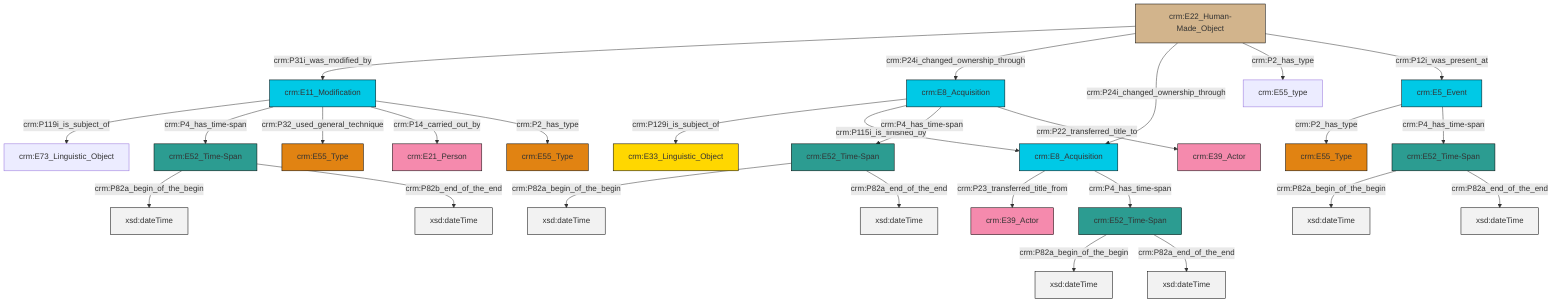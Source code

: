 graph TD
classDef Literal fill:#f2f2f2,stroke:#000000;
classDef CRM_Entity fill:#FFFFFF,stroke:#000000;
classDef Temporal_Entity fill:#00C9E6, stroke:#000000;
classDef Type fill:#E18312, stroke:#000000;
classDef Time-Span fill:#2C9C91, stroke:#000000;
classDef Appellation fill:#FFEB7F, stroke:#000000;
classDef Place fill:#008836, stroke:#000000;
classDef Persistent_Item fill:#B266B2, stroke:#000000;
classDef Conceptual_Object fill:#FFD700, stroke:#000000;
classDef Physical_Thing fill:#D2B48C, stroke:#000000;
classDef Actor fill:#f58aad, stroke:#000000;
classDef PC_Classes fill:#4ce600, stroke:#000000;
classDef Multi fill:#cccccc,stroke:#000000;

0["crm:E52_Time-Span"]:::Time-Span -->|crm:P82a_begin_of_the_begin| 1[xsd:dateTime]:::Literal
2["crm:E5_Event"]:::Temporal_Entity -->|crm:P2_has_type| 3["crm:E55_Type"]:::Type
8["crm:E22_Human-Made_Object"]:::Physical_Thing -->|crm:P31i_was_modified_by| 9["crm:E11_Modification"]:::Temporal_Entity
8["crm:E22_Human-Made_Object"]:::Physical_Thing -->|crm:P24i_changed_ownership_through| 12["crm:E8_Acquisition"]:::Temporal_Entity
9["crm:E11_Modification"]:::Temporal_Entity -->|crm:P119i_is_subject_of| 4["crm:E73_Linguistic_Object"]:::Default
0["crm:E52_Time-Span"]:::Time-Span -->|crm:P82a_end_of_the_end| 18[xsd:dateTime]:::Literal
12["crm:E8_Acquisition"]:::Temporal_Entity -->|crm:P129i_is_subject_of| 10["crm:E33_Linguistic_Object"]:::Conceptual_Object
9["crm:E11_Modification"]:::Temporal_Entity -->|crm:P4_has_time-span| 15["crm:E52_Time-Span"]:::Time-Span
13["crm:E8_Acquisition"]:::Temporal_Entity -->|crm:P23_transferred_title_from| 21["crm:E39_Actor"]:::Actor
12["crm:E8_Acquisition"]:::Temporal_Entity -->|crm:P115i_is_finished_by| 13["crm:E8_Acquisition"]:::Temporal_Entity
12["crm:E8_Acquisition"]:::Temporal_Entity -->|crm:P4_has_time-span| 23["crm:E52_Time-Span"]:::Time-Span
23["crm:E52_Time-Span"]:::Time-Span -->|crm:P82a_begin_of_the_begin| 24[xsd:dateTime]:::Literal
23["crm:E52_Time-Span"]:::Time-Span -->|crm:P82a_end_of_the_end| 29[xsd:dateTime]:::Literal
8["crm:E22_Human-Made_Object"]:::Physical_Thing -->|crm:P24i_changed_ownership_through| 13["crm:E8_Acquisition"]:::Temporal_Entity
8["crm:E22_Human-Made_Object"]:::Physical_Thing -->|crm:P2_has_type| 19["crm:E55_type"]:::Default
15["crm:E52_Time-Span"]:::Time-Span -->|crm:P82a_begin_of_the_begin| 31[xsd:dateTime]:::Literal
32["crm:E52_Time-Span"]:::Time-Span -->|crm:P82a_begin_of_the_begin| 33[xsd:dateTime]:::Literal
32["crm:E52_Time-Span"]:::Time-Span -->|crm:P82a_end_of_the_end| 35[xsd:dateTime]:::Literal
15["crm:E52_Time-Span"]:::Time-Span -->|crm:P82b_end_of_the_end| 36[xsd:dateTime]:::Literal
8["crm:E22_Human-Made_Object"]:::Physical_Thing -->|crm:P12i_was_present_at| 2["crm:E5_Event"]:::Temporal_Entity
2["crm:E5_Event"]:::Temporal_Entity -->|crm:P4_has_time-span| 32["crm:E52_Time-Span"]:::Time-Span
9["crm:E11_Modification"]:::Temporal_Entity -->|crm:P32_used_general_technique| 6["crm:E55_Type"]:::Type
9["crm:E11_Modification"]:::Temporal_Entity -->|crm:P14_carried_out_by| 27["crm:E21_Person"]:::Actor
12["crm:E8_Acquisition"]:::Temporal_Entity -->|crm:P22_transferred_title_to| 37["crm:E39_Actor"]:::Actor
9["crm:E11_Modification"]:::Temporal_Entity -->|crm:P2_has_type| 40["crm:E55_Type"]:::Type
13["crm:E8_Acquisition"]:::Temporal_Entity -->|crm:P4_has_time-span| 0["crm:E52_Time-Span"]:::Time-Span